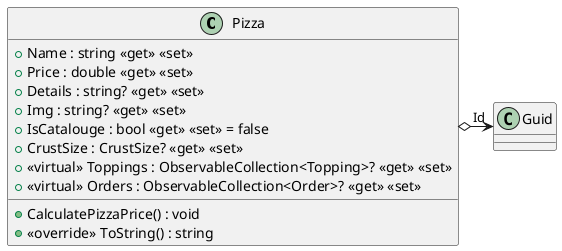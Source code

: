 @startuml
class Pizza {
    + Name : string <<get>> <<set>>
    + Price : double <<get>> <<set>>
    + Details : string? <<get>> <<set>>
    + Img : string? <<get>> <<set>>
    + IsCatalouge : bool <<get>> <<set>> = false
    + CrustSize : CrustSize? <<get>> <<set>>
    + <<virtual>> Toppings : ObservableCollection<Topping>? <<get>> <<set>>
    + <<virtual>> Orders : ObservableCollection<Order>? <<get>> <<set>>
    + CalculatePizzaPrice() : void
    + <<override>> ToString() : string
}
Pizza o-> "Id" Guid
@enduml
